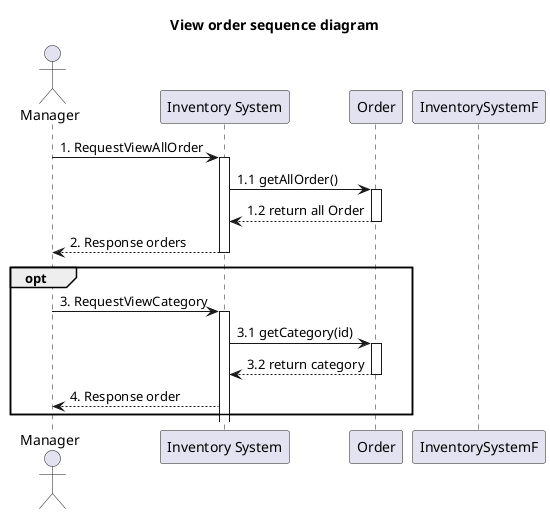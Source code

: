 @startuml
'example
title View order sequence diagram

actor Manager as actorManager
participant "Inventory System" as InventorySystem
'participant "Inventory" as classInventory
participant "Order" as classOrder


actorManager -> InventorySystem: 1. RequestViewAllOrder
activate InventorySystem

'-------------- START view product ---------------
InventorySystem -> classOrder: 1.1 getAllOrder()
activate classOrder

classOrder --> InventorySystem: 1.2 return all Order
deactivate classOrder


'-------------- END view product ---------------

InventorySystem --> actorManager : 2. Response orders

deactivate InventorySystem


opt
actorManager -> InventorySystem: 3. RequestViewCategory
activate InventorySystem

'-------------- START view product ---------------
InventorySystem -> classOrder: 3.1 getCategory(id)
activate classOrder

classOrder --> InventorySystem: 3.2 return category
deactivate classOrder


'-------------- END view product ---------------

InventorySystem --> actorManager : 4. Response order

deactivate InventorySystemF
end

@enduml
